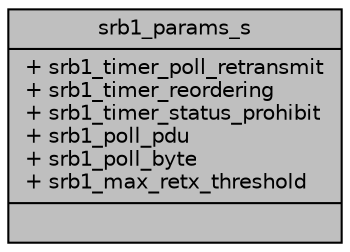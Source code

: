 digraph "srb1_params_s"
{
 // LATEX_PDF_SIZE
  edge [fontname="Helvetica",fontsize="10",labelfontname="Helvetica",labelfontsize="10"];
  node [fontname="Helvetica",fontsize="10",shape=record];
  Node1 [label="{srb1_params_s\n|+ srb1_timer_poll_retransmit\l+ srb1_timer_reordering\l+ srb1_timer_status_prohibit\l+ srb1_poll_pdu\l+ srb1_poll_byte\l+ srb1_max_retx_threshold\l|}",height=0.2,width=0.4,color="black", fillcolor="grey75", style="filled", fontcolor="black",tooltip=" "];
}
